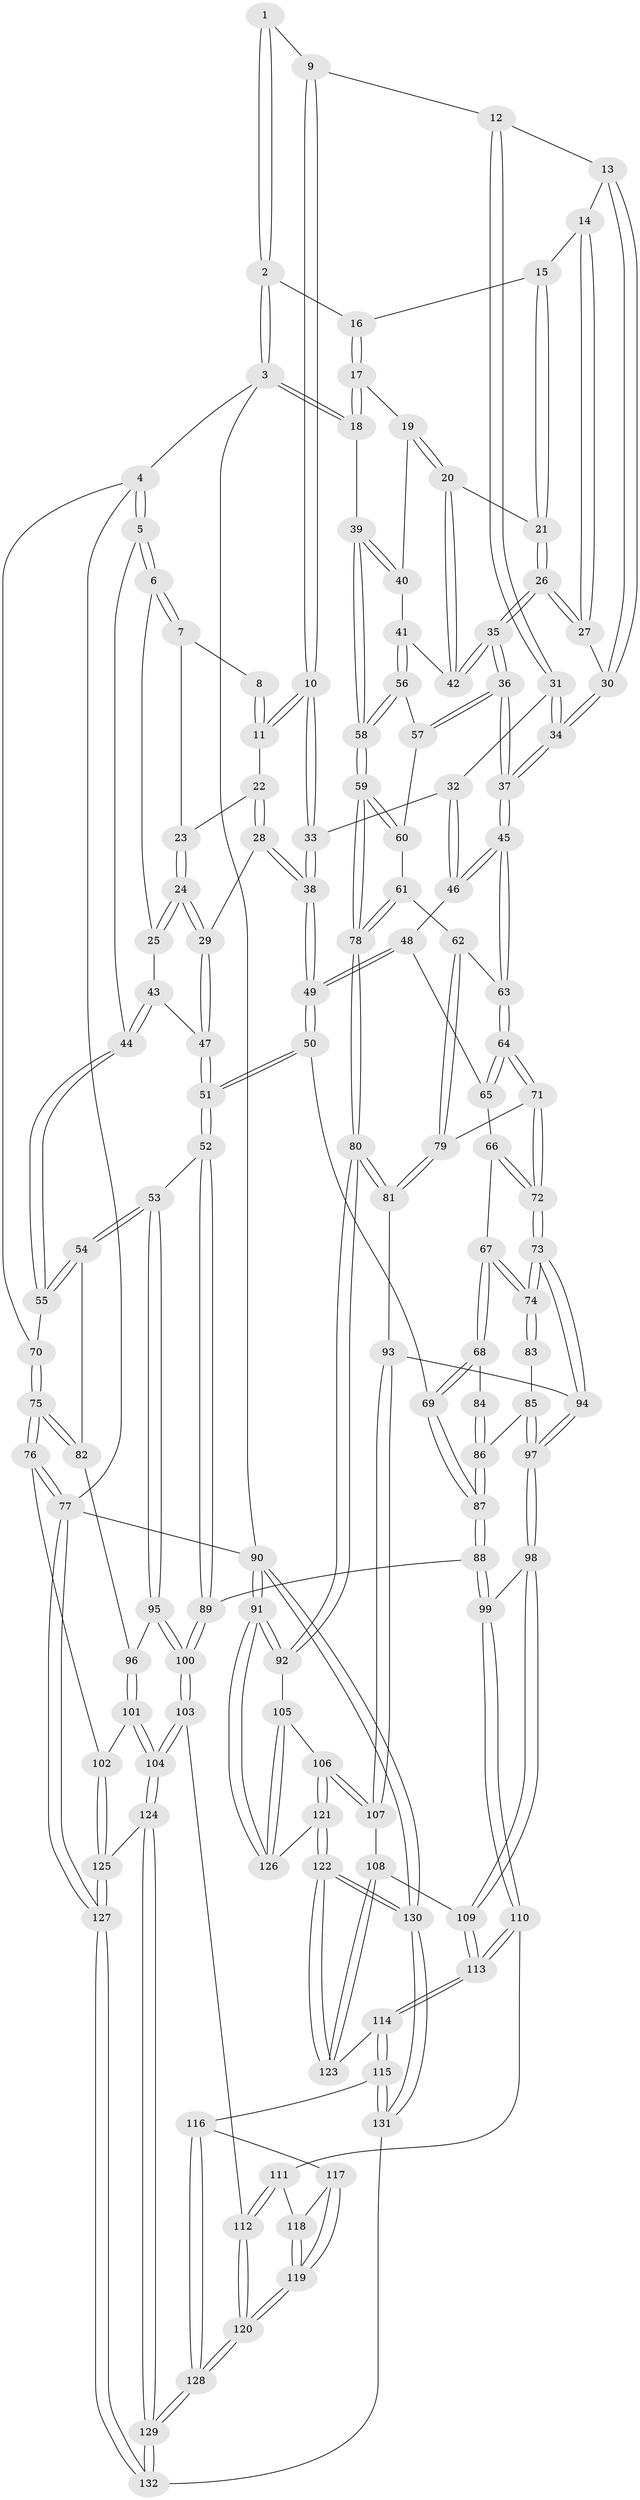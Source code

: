 // coarse degree distribution, {5: 0.3484848484848485, 7: 0.045454545454545456, 6: 0.19696969696969696, 4: 0.2727272727272727, 3: 0.09090909090909091, 2: 0.030303030303030304, 8: 0.015151515151515152}
// Generated by graph-tools (version 1.1) at 2025/21/03/04/25 18:21:36]
// undirected, 132 vertices, 327 edges
graph export_dot {
graph [start="1"]
  node [color=gray90,style=filled];
  1 [pos="+0.5677105842031213+0"];
  2 [pos="+0.8010873960438124+0"];
  3 [pos="+1+0"];
  4 [pos="+0+0"];
  5 [pos="+0+0"];
  6 [pos="+0+0"];
  7 [pos="+0.21711253711152378+0"];
  8 [pos="+0.5399775518050162+0"];
  9 [pos="+0.6269330911950777+0.03471043745759857"];
  10 [pos="+0.5564924159416403+0.12759008890159917"];
  11 [pos="+0.5373438783713159+0.09646907827742089"];
  12 [pos="+0.6958056507057422+0.08784014183849047"];
  13 [pos="+0.7014053514318037+0.0835931698702689"];
  14 [pos="+0.738711923144869+0.040558942608892895"];
  15 [pos="+0.7914378657828728+0"];
  16 [pos="+0.8071705175291235+0"];
  17 [pos="+0.9647268567176126+0.06597440872356373"];
  18 [pos="+1+0.14565122814204545"];
  19 [pos="+0.8957655210602381+0.13364825345943804"];
  20 [pos="+0.869777484168111+0.13044451968522114"];
  21 [pos="+0.8669665300471092+0.12911782272885475"];
  22 [pos="+0.4284352138033976+0.07975415631605771"];
  23 [pos="+0.3478879488691586+0"];
  24 [pos="+0.34752907397777744+0.18050263500719896"];
  25 [pos="+0.16934135447351856+0.05736857669939303"];
  26 [pos="+0.8196054969266311+0.15448863010321154"];
  27 [pos="+0.7932017701242645+0.14786293079050897"];
  28 [pos="+0.3969933240219514+0.20556268743609948"];
  29 [pos="+0.35682153251183346+0.19659762047964066"];
  30 [pos="+0.7658054330233098+0.15636279681125154"];
  31 [pos="+0.6527399795235458+0.13942626998003393"];
  32 [pos="+0.6200732886392634+0.15125262339128187"];
  33 [pos="+0.5629193668768627+0.14236185977168692"];
  34 [pos="+0.7315686987181624+0.19791579655340144"];
  35 [pos="+0.7864986236794111+0.283808030962311"];
  36 [pos="+0.7738710400179413+0.2950600742825733"];
  37 [pos="+0.771184133534856+0.29573396882743014"];
  38 [pos="+0.4701102287015967+0.2607962603256799"];
  39 [pos="+1+0.20878514145253013"];
  40 [pos="+0.9028331444653802+0.14066939760540703"];
  41 [pos="+0.9475568823646187+0.2531207717087873"];
  42 [pos="+0.8623354365289919+0.2520054221509001"];
  43 [pos="+0.19271847121762847+0.16976662681138155"];
  44 [pos="+0.13694607714096668+0.3206106750736073"];
  45 [pos="+0.7708051799089046+0.2960485426047667"];
  46 [pos="+0.658342089284314+0.2857743638935028"];
  47 [pos="+0.2903748846565087+0.2393389623165265"];
  48 [pos="+0.5966777961351171+0.32678101638662804"];
  49 [pos="+0.47572006423338326+0.29811470938142964"];
  50 [pos="+0.4187751972637113+0.4026177248515308"];
  51 [pos="+0.2324322087548049+0.416967866245472"];
  52 [pos="+0.22556099682456868+0.4202419207382548"];
  53 [pos="+0.22095863857928144+0.4198775373551545"];
  54 [pos="+0.15247444840512744+0.3979667039866705"];
  55 [pos="+0.14079631045463806+0.3642361600511983"];
  56 [pos="+0.9853548919103935+0.2729725200600899"];
  57 [pos="+0.8579632560298555+0.34756822060264536"];
  58 [pos="+1+0.34063997777791205"];
  59 [pos="+1+0.5173476536806115"];
  60 [pos="+0.8626769692580002+0.3551563838230168"];
  61 [pos="+0.8528816320582889+0.44140346941830527"];
  62 [pos="+0.8428225237737159+0.44413091288308953"];
  63 [pos="+0.7511106913075482+0.3817448400286199"];
  64 [pos="+0.6930737629605233+0.4528120759285807"];
  65 [pos="+0.6097519762849015+0.35937381413851166"];
  66 [pos="+0.5794200433802619+0.41475030893406667"];
  67 [pos="+0.5381186965780613+0.4361880624715834"];
  68 [pos="+0.44105693720718+0.41539999267264904"];
  69 [pos="+0.4199863801516802+0.40446571341722504"];
  70 [pos="+0+0.0908571844252701"];
  71 [pos="+0.6922175465396225+0.4584205746387886"];
  72 [pos="+0.6482608244097157+0.516468903270507"];
  73 [pos="+0.6471781191624781+0.5183118026069273"];
  74 [pos="+0.6235318546996776+0.508762312743026"];
  75 [pos="+0+0.50408053229775"];
  76 [pos="+0+0.6570810310327218"];
  77 [pos="+0+1"];
  78 [pos="+1+0.5394607446564814"];
  79 [pos="+0.8023851216437586+0.5094385506578284"];
  80 [pos="+1+0.5723989397834812"];
  81 [pos="+0.8039695548393354+0.5133444686213487"];
  82 [pos="+0.06523839422369687+0.4405591276287953"];
  83 [pos="+0.5528799111742152+0.5040724623553409"];
  84 [pos="+0.5225132678317407+0.4993672478114633"];
  85 [pos="+0.5253518867353271+0.5557912077082847"];
  86 [pos="+0.5145867333833463+0.5488364993824446"];
  87 [pos="+0.4327872337434496+0.5564901601974864"];
  88 [pos="+0.41598700282552903+0.6097294705931061"];
  89 [pos="+0.29069009476947794+0.5970085291417596"];
  90 [pos="+1+1"];
  91 [pos="+1+0.96023830901594"];
  92 [pos="+1+0.578723465883736"];
  93 [pos="+0.7962197524721671+0.5946024869876131"];
  94 [pos="+0.645056974114838+0.5755969249629147"];
  95 [pos="+0.1484166527281337+0.6040592681026058"];
  96 [pos="+0.10385317620224431+0.6086607679259861"];
  97 [pos="+0.6171570758387429+0.6261451996680663"];
  98 [pos="+0.6141477242154242+0.6378525658304187"];
  99 [pos="+0.4430708295497449+0.6545750076444092"];
  100 [pos="+0.23268099540747686+0.7075429209838419"];
  101 [pos="+0+0.7028426332455405"];
  102 [pos="+0+0.7004804654293901"];
  103 [pos="+0.2236081929490484+0.7851413163146588"];
  104 [pos="+0.19787208878121548+0.7946740871108535"];
  105 [pos="+1+0.6354524659850459"];
  106 [pos="+0.8847718675959272+0.7007798359111848"];
  107 [pos="+0.8821724403287405+0.7003706013776011"];
  108 [pos="+0.8224081666307992+0.7205573045368926"];
  109 [pos="+0.6545668556956745+0.7509871035466077"];
  110 [pos="+0.42624682713126405+0.7206691280585876"];
  111 [pos="+0.41456859384959316+0.738366824044967"];
  112 [pos="+0.23574447310613308+0.7897813716606688"];
  113 [pos="+0.6394848205238096+0.7860668064909652"];
  114 [pos="+0.6336597836389539+0.816757047943597"];
  115 [pos="+0.623567712702507+0.8323731428166871"];
  116 [pos="+0.5947119910518358+0.8463644743134352"];
  117 [pos="+0.5016914451425349+0.8281925136468334"];
  118 [pos="+0.43941958803826925+0.7885144361865662"];
  119 [pos="+0.3874122163769998+0.9434809561591468"];
  120 [pos="+0.3763505330649943+0.9640050599855824"];
  121 [pos="+0.8721975179005277+0.9352812816724231"];
  122 [pos="+0.8519058934338246+0.9593604803023508"];
  123 [pos="+0.7730213368487802+0.8853932685283965"];
  124 [pos="+0.15407473813449626+0.874769851940764"];
  125 [pos="+0.07275485021057744+0.9876475882252316"];
  126 [pos="+0.9347281488393575+0.9210996396360174"];
  127 [pos="+0+1"];
  128 [pos="+0.41193040837103345+1"];
  129 [pos="+0.4088078110060936+1"];
  130 [pos="+0.7871455703986635+1"];
  131 [pos="+0.7449897114040671+1"];
  132 [pos="+0.4092104117020235+1"];
  1 -- 2;
  1 -- 2;
  1 -- 9;
  2 -- 3;
  2 -- 3;
  2 -- 16;
  3 -- 4;
  3 -- 18;
  3 -- 18;
  3 -- 90;
  4 -- 5;
  4 -- 5;
  4 -- 70;
  4 -- 77;
  5 -- 6;
  5 -- 6;
  5 -- 44;
  6 -- 7;
  6 -- 7;
  6 -- 25;
  7 -- 8;
  7 -- 23;
  8 -- 11;
  8 -- 11;
  9 -- 10;
  9 -- 10;
  9 -- 12;
  10 -- 11;
  10 -- 11;
  10 -- 33;
  10 -- 33;
  11 -- 22;
  12 -- 13;
  12 -- 31;
  12 -- 31;
  13 -- 14;
  13 -- 30;
  13 -- 30;
  14 -- 15;
  14 -- 27;
  14 -- 27;
  15 -- 16;
  15 -- 21;
  15 -- 21;
  16 -- 17;
  16 -- 17;
  17 -- 18;
  17 -- 18;
  17 -- 19;
  18 -- 39;
  19 -- 20;
  19 -- 20;
  19 -- 40;
  20 -- 21;
  20 -- 42;
  20 -- 42;
  21 -- 26;
  21 -- 26;
  22 -- 23;
  22 -- 28;
  22 -- 28;
  23 -- 24;
  23 -- 24;
  24 -- 25;
  24 -- 25;
  24 -- 29;
  24 -- 29;
  25 -- 43;
  26 -- 27;
  26 -- 27;
  26 -- 35;
  26 -- 35;
  27 -- 30;
  28 -- 29;
  28 -- 38;
  28 -- 38;
  29 -- 47;
  29 -- 47;
  30 -- 34;
  30 -- 34;
  31 -- 32;
  31 -- 34;
  31 -- 34;
  32 -- 33;
  32 -- 46;
  32 -- 46;
  33 -- 38;
  33 -- 38;
  34 -- 37;
  34 -- 37;
  35 -- 36;
  35 -- 36;
  35 -- 42;
  35 -- 42;
  36 -- 37;
  36 -- 37;
  36 -- 57;
  36 -- 57;
  37 -- 45;
  37 -- 45;
  38 -- 49;
  38 -- 49;
  39 -- 40;
  39 -- 40;
  39 -- 58;
  39 -- 58;
  40 -- 41;
  41 -- 42;
  41 -- 56;
  41 -- 56;
  43 -- 44;
  43 -- 44;
  43 -- 47;
  44 -- 55;
  44 -- 55;
  45 -- 46;
  45 -- 46;
  45 -- 63;
  45 -- 63;
  46 -- 48;
  47 -- 51;
  47 -- 51;
  48 -- 49;
  48 -- 49;
  48 -- 65;
  49 -- 50;
  49 -- 50;
  50 -- 51;
  50 -- 51;
  50 -- 69;
  51 -- 52;
  51 -- 52;
  52 -- 53;
  52 -- 89;
  52 -- 89;
  53 -- 54;
  53 -- 54;
  53 -- 95;
  53 -- 95;
  54 -- 55;
  54 -- 55;
  54 -- 82;
  55 -- 70;
  56 -- 57;
  56 -- 58;
  56 -- 58;
  57 -- 60;
  58 -- 59;
  58 -- 59;
  59 -- 60;
  59 -- 60;
  59 -- 78;
  59 -- 78;
  60 -- 61;
  61 -- 62;
  61 -- 78;
  61 -- 78;
  62 -- 63;
  62 -- 79;
  62 -- 79;
  63 -- 64;
  63 -- 64;
  64 -- 65;
  64 -- 65;
  64 -- 71;
  64 -- 71;
  65 -- 66;
  66 -- 67;
  66 -- 72;
  66 -- 72;
  67 -- 68;
  67 -- 68;
  67 -- 74;
  67 -- 74;
  68 -- 69;
  68 -- 69;
  68 -- 84;
  69 -- 87;
  69 -- 87;
  70 -- 75;
  70 -- 75;
  71 -- 72;
  71 -- 72;
  71 -- 79;
  72 -- 73;
  72 -- 73;
  73 -- 74;
  73 -- 74;
  73 -- 94;
  73 -- 94;
  74 -- 83;
  74 -- 83;
  75 -- 76;
  75 -- 76;
  75 -- 82;
  75 -- 82;
  76 -- 77;
  76 -- 77;
  76 -- 102;
  77 -- 127;
  77 -- 127;
  77 -- 90;
  78 -- 80;
  78 -- 80;
  79 -- 81;
  79 -- 81;
  80 -- 81;
  80 -- 81;
  80 -- 92;
  80 -- 92;
  81 -- 93;
  82 -- 96;
  83 -- 85;
  84 -- 86;
  84 -- 86;
  85 -- 86;
  85 -- 97;
  85 -- 97;
  86 -- 87;
  86 -- 87;
  87 -- 88;
  87 -- 88;
  88 -- 89;
  88 -- 99;
  88 -- 99;
  89 -- 100;
  89 -- 100;
  90 -- 91;
  90 -- 91;
  90 -- 130;
  90 -- 130;
  91 -- 92;
  91 -- 92;
  91 -- 126;
  91 -- 126;
  92 -- 105;
  93 -- 94;
  93 -- 107;
  93 -- 107;
  94 -- 97;
  94 -- 97;
  95 -- 96;
  95 -- 100;
  95 -- 100;
  96 -- 101;
  96 -- 101;
  97 -- 98;
  97 -- 98;
  98 -- 99;
  98 -- 109;
  98 -- 109;
  99 -- 110;
  99 -- 110;
  100 -- 103;
  100 -- 103;
  101 -- 102;
  101 -- 104;
  101 -- 104;
  102 -- 125;
  102 -- 125;
  103 -- 104;
  103 -- 104;
  103 -- 112;
  104 -- 124;
  104 -- 124;
  105 -- 106;
  105 -- 126;
  105 -- 126;
  106 -- 107;
  106 -- 107;
  106 -- 121;
  106 -- 121;
  107 -- 108;
  108 -- 109;
  108 -- 123;
  108 -- 123;
  109 -- 113;
  109 -- 113;
  110 -- 111;
  110 -- 113;
  110 -- 113;
  111 -- 112;
  111 -- 112;
  111 -- 118;
  112 -- 120;
  112 -- 120;
  113 -- 114;
  113 -- 114;
  114 -- 115;
  114 -- 115;
  114 -- 123;
  115 -- 116;
  115 -- 131;
  115 -- 131;
  116 -- 117;
  116 -- 128;
  116 -- 128;
  117 -- 118;
  117 -- 119;
  117 -- 119;
  118 -- 119;
  118 -- 119;
  119 -- 120;
  119 -- 120;
  120 -- 128;
  120 -- 128;
  121 -- 122;
  121 -- 122;
  121 -- 126;
  122 -- 123;
  122 -- 123;
  122 -- 130;
  122 -- 130;
  124 -- 125;
  124 -- 129;
  124 -- 129;
  125 -- 127;
  125 -- 127;
  127 -- 132;
  127 -- 132;
  128 -- 129;
  128 -- 129;
  129 -- 132;
  129 -- 132;
  130 -- 131;
  130 -- 131;
  131 -- 132;
}
